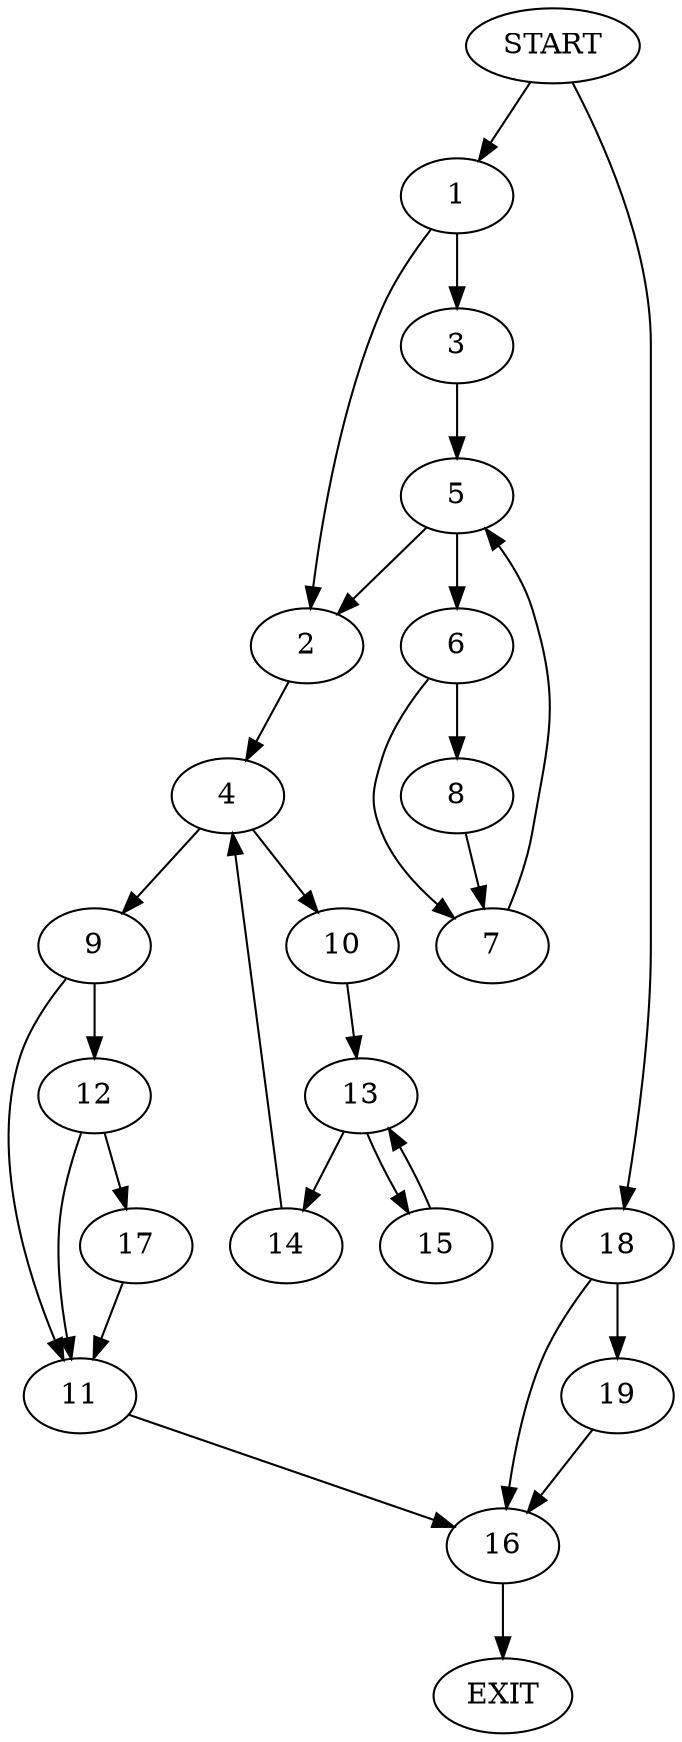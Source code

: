 digraph {
0 [label="START"]
20 [label="EXIT"]
0 -> 1
1 -> 2
1 -> 3
2 -> 4
3 -> 5
5 -> 2
5 -> 6
6 -> 7
6 -> 8
7 -> 5
8 -> 7
4 -> 9
4 -> 10
9 -> 11
9 -> 12
10 -> 13
13 -> 14
13 -> 15
15 -> 13
14 -> 4
11 -> 16
12 -> 11
12 -> 17
17 -> 11
16 -> 20
0 -> 18
18 -> 16
18 -> 19
19 -> 16
}
